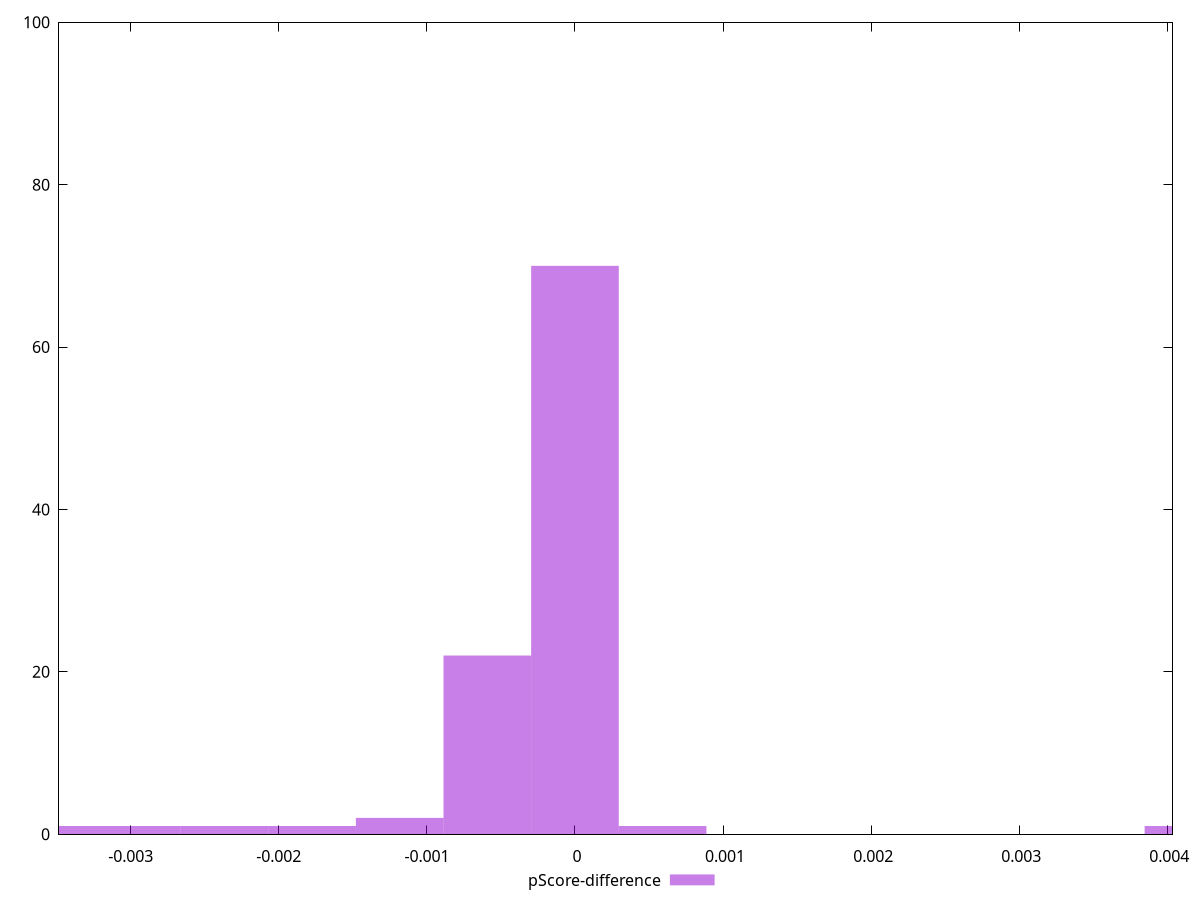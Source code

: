 reset

$pScoreDifference <<EOF
-0.0005918294225085379 22
0 70
-0.0011836588450170758 2
-0.0035509765350512272 1
-0.0029591471125426897 1
0.004142805957559765 1
-0.0017754882675256136 1
0.0005918294225085379 1
-0.0023673176900341516 1
EOF

set key outside below
set boxwidth 0.0005918294225085379
set xrange [-0.0034843009019916993:0.004035072486367142]
set yrange [0:100]
set trange [0:100]
set style fill transparent solid 0.5 noborder
set terminal svg size 640, 490 enhanced background rgb 'white'
set output "report_00026_2021-02-22T21:38:55.199Z/mainthread-work-breakdown/samples/pages+cached+noadtech+nomedia/pScore-difference/histogram.svg"

plot $pScoreDifference title "pScore-difference" with boxes

reset
